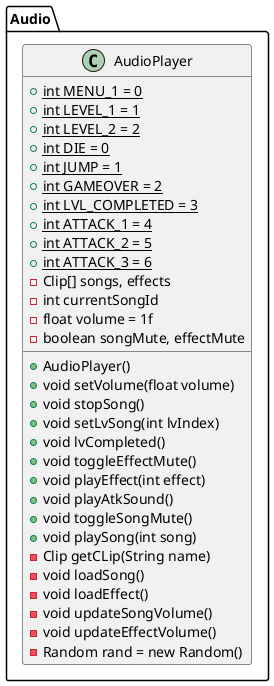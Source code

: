 @startuml
package Audio{
    class AudioPlayer {
        + {static} int MENU_1 = 0
        + {static} int LEVEL_1 = 1
        + {static} int LEVEL_2 = 2
        + {static} int DIE = 0
        + {static} int JUMP = 1
        + {static} int GAMEOVER = 2
        + {static} int LVL_COMPLETED = 3
        + {static} int ATTACK_1 = 4
        + {static} int ATTACK_2 = 5
        + {static} int ATTACK_3 = 6
        - Clip[] songs, effects
        - int currentSongId
        - float volume = 1f
        - boolean songMute, effectMute

            + AudioPlayer()
            + void setVolume(float volume)
            + void stopSong()
            + void setLvSong(int lvIndex)
            + void lvCompleted()
            + void toggleEffectMute()
            + void playEffect(int effect)
            + void playAtkSound()
            + void toggleSongMute()
            + void playSong(int song)
            - Clip getCLip(String name)
            - void loadSong()
            - void loadEffect()
            - void updateSongVolume()
            - void updateEffectVolume()
            - Random rand = new Random()
    }
}
@enduml